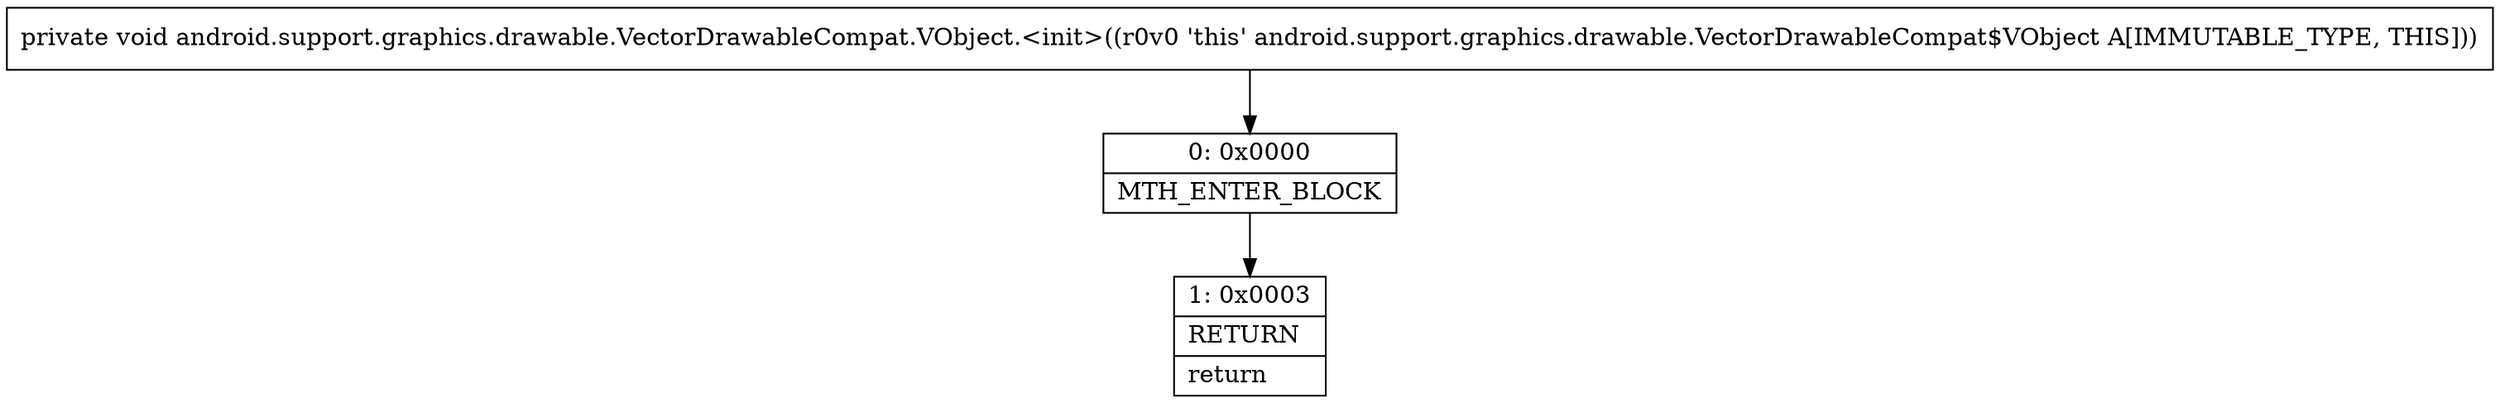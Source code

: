 digraph "CFG forandroid.support.graphics.drawable.VectorDrawableCompat.VObject.\<init\>()V" {
Node_0 [shape=record,label="{0\:\ 0x0000|MTH_ENTER_BLOCK\l}"];
Node_1 [shape=record,label="{1\:\ 0x0003|RETURN\l|return\l}"];
MethodNode[shape=record,label="{private void android.support.graphics.drawable.VectorDrawableCompat.VObject.\<init\>((r0v0 'this' android.support.graphics.drawable.VectorDrawableCompat$VObject A[IMMUTABLE_TYPE, THIS])) }"];
MethodNode -> Node_0;
Node_0 -> Node_1;
}

